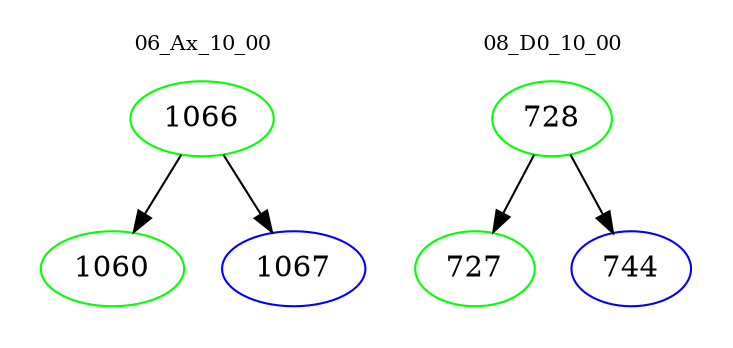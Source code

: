 digraph{
subgraph cluster_0 {
color = white
label = "06_Ax_10_00";
fontsize=10;
T0_1066 [label="1066", color="green"]
T0_1066 -> T0_1060 [color="black"]
T0_1060 [label="1060", color="green"]
T0_1066 -> T0_1067 [color="black"]
T0_1067 [label="1067", color="blue"]
}
subgraph cluster_1 {
color = white
label = "08_D0_10_00";
fontsize=10;
T1_728 [label="728", color="green"]
T1_728 -> T1_727 [color="black"]
T1_727 [label="727", color="green"]
T1_728 -> T1_744 [color="black"]
T1_744 [label="744", color="blue"]
}
}
